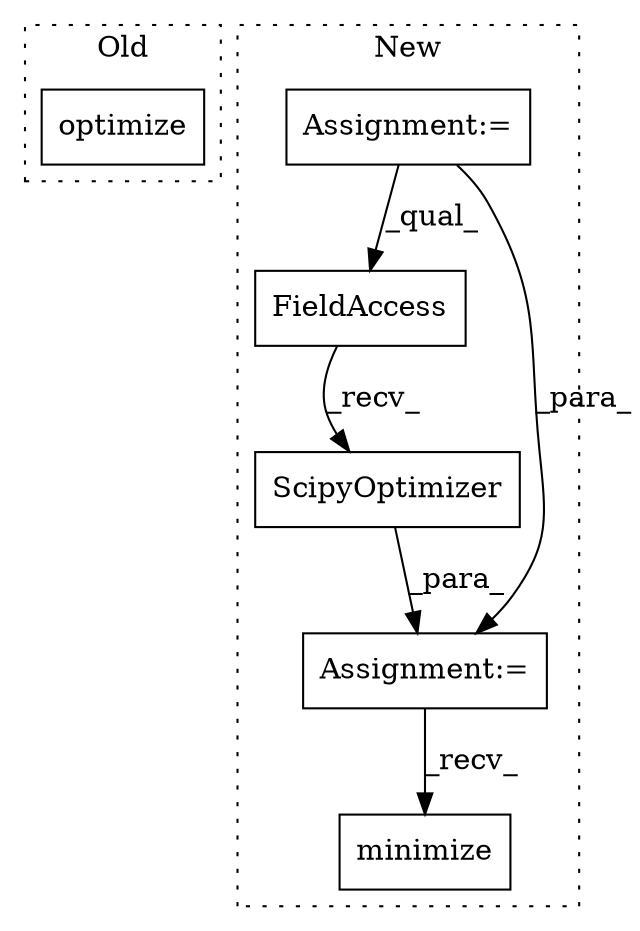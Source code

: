 digraph G {
subgraph cluster0 {
1 [label="optimize" a="32" s="998,1012" l="9,1" shape="box"];
label = "Old";
style="dotted";
}
subgraph cluster1 {
2 [label="ScipyOptimizer" a="32" s="1198,1248" l="15,1" shape="box"];
3 [label="FieldAccess" a="22" s="1185" l="12" shape="box"];
4 [label="Assignment:=" a="7" s="1184" l="1" shape="box"];
5 [label="minimize" a="32" s="1261,1271" l="9,1" shape="box"];
6 [label="Assignment:=" a="7" s="1084" l="6" shape="box"];
label = "New";
style="dotted";
}
2 -> 4 [label="_para_"];
3 -> 2 [label="_recv_"];
4 -> 5 [label="_recv_"];
6 -> 3 [label="_qual_"];
6 -> 4 [label="_para_"];
}